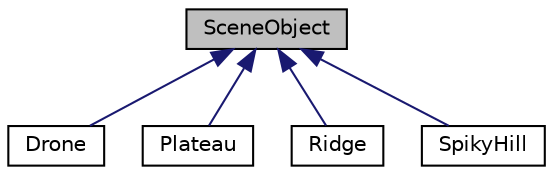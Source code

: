 digraph "SceneObject"
{
 // LATEX_PDF_SIZE
  edge [fontname="Helvetica",fontsize="10",labelfontname="Helvetica",labelfontsize="10"];
  node [fontname="Helvetica",fontsize="10",shape=record];
  Node1 [label="SceneObject",height=0.2,width=0.4,color="black", fillcolor="grey75", style="filled", fontcolor="black",tooltip="Klasa SceneObject definiuje ogolnie pojety objekt na scenie za pomoca zestawu danych w postaci Cuboid..."];
  Node1 -> Node2 [dir="back",color="midnightblue",fontsize="10",style="solid",fontname="Helvetica"];
  Node2 [label="Drone",height=0.2,width=0.4,color="black", fillcolor="white", style="filled",URL="$class_drone.html",tooltip="Klasa Dron Przedstawia zlozenie figur geometrycznych przedstawiajacych drona."];
  Node1 -> Node3 [dir="back",color="midnightblue",fontsize="10",style="solid",fontname="Helvetica"];
  Node3 [label="Plateau",height=0.2,width=0.4,color="black", fillcolor="white", style="filled",URL="$class_plateau.html",tooltip="Plateau przedstawia plaskowyz."];
  Node1 -> Node4 [dir="back",color="midnightblue",fontsize="10",style="solid",fontname="Helvetica"];
  Node4 [label="Ridge",height=0.2,width=0.4,color="black", fillcolor="white", style="filled",URL="$class_ridge.html",tooltip="Plateau przedstawia gran."];
  Node1 -> Node5 [dir="back",color="midnightblue",fontsize="10",style="solid",fontname="Helvetica"];
  Node5 [label="SpikyHill",height=0.2,width=0.4,color="black", fillcolor="white", style="filled",URL="$class_spiky_hill.html",tooltip="SpikyHill przedstawia gore z ostrym szczytem."];
}
